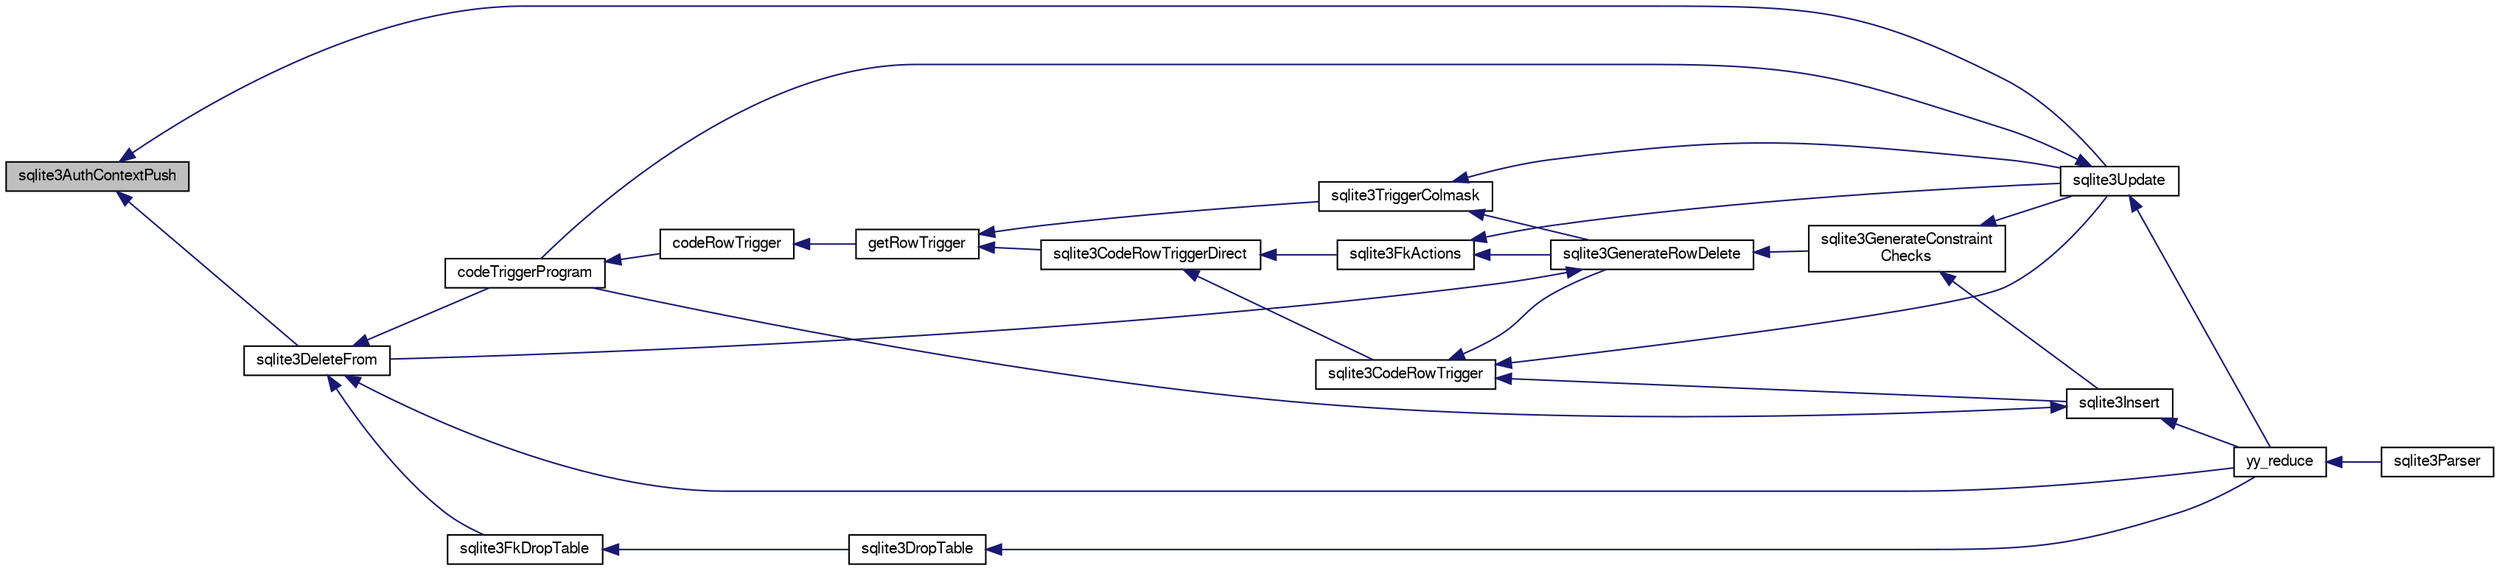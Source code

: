 digraph "sqlite3AuthContextPush"
{
  edge [fontname="FreeSans",fontsize="10",labelfontname="FreeSans",labelfontsize="10"];
  node [fontname="FreeSans",fontsize="10",shape=record];
  rankdir="LR";
  Node424691 [label="sqlite3AuthContextPush",height=0.2,width=0.4,color="black", fillcolor="grey75", style="filled", fontcolor="black"];
  Node424691 -> Node424692 [dir="back",color="midnightblue",fontsize="10",style="solid",fontname="FreeSans"];
  Node424692 [label="sqlite3DeleteFrom",height=0.2,width=0.4,color="black", fillcolor="white", style="filled",URL="$sqlite3_8c.html#ab9b4b45349188b49eabb23f94608a091"];
  Node424692 -> Node424693 [dir="back",color="midnightblue",fontsize="10",style="solid",fontname="FreeSans"];
  Node424693 [label="sqlite3FkDropTable",height=0.2,width=0.4,color="black", fillcolor="white", style="filled",URL="$sqlite3_8c.html#a1218c6fc74e89152ceaa4760e82f5ef9"];
  Node424693 -> Node424694 [dir="back",color="midnightblue",fontsize="10",style="solid",fontname="FreeSans"];
  Node424694 [label="sqlite3DropTable",height=0.2,width=0.4,color="black", fillcolor="white", style="filled",URL="$sqlite3_8c.html#a5534f77364b5568783c0e50db3c9defb"];
  Node424694 -> Node424695 [dir="back",color="midnightblue",fontsize="10",style="solid",fontname="FreeSans"];
  Node424695 [label="yy_reduce",height=0.2,width=0.4,color="black", fillcolor="white", style="filled",URL="$sqlite3_8c.html#a7c419a9b25711c666a9a2449ef377f14"];
  Node424695 -> Node424696 [dir="back",color="midnightblue",fontsize="10",style="solid",fontname="FreeSans"];
  Node424696 [label="sqlite3Parser",height=0.2,width=0.4,color="black", fillcolor="white", style="filled",URL="$sqlite3_8c.html#a0327d71a5fabe0b6a343d78a2602e72a"];
  Node424692 -> Node424697 [dir="back",color="midnightblue",fontsize="10",style="solid",fontname="FreeSans"];
  Node424697 [label="codeTriggerProgram",height=0.2,width=0.4,color="black", fillcolor="white", style="filled",URL="$sqlite3_8c.html#a120801f59d9281d201d2ff4b2606836e"];
  Node424697 -> Node424698 [dir="back",color="midnightblue",fontsize="10",style="solid",fontname="FreeSans"];
  Node424698 [label="codeRowTrigger",height=0.2,width=0.4,color="black", fillcolor="white", style="filled",URL="$sqlite3_8c.html#a463cea5aaaf388b560b206570a0022fc"];
  Node424698 -> Node424699 [dir="back",color="midnightblue",fontsize="10",style="solid",fontname="FreeSans"];
  Node424699 [label="getRowTrigger",height=0.2,width=0.4,color="black", fillcolor="white", style="filled",URL="$sqlite3_8c.html#a69626ef20b540d1a2b19cf56f3f45689"];
  Node424699 -> Node424700 [dir="back",color="midnightblue",fontsize="10",style="solid",fontname="FreeSans"];
  Node424700 [label="sqlite3CodeRowTriggerDirect",height=0.2,width=0.4,color="black", fillcolor="white", style="filled",URL="$sqlite3_8c.html#ad92829f9001bcf89a0299dad5a48acd4"];
  Node424700 -> Node424701 [dir="back",color="midnightblue",fontsize="10",style="solid",fontname="FreeSans"];
  Node424701 [label="sqlite3FkActions",height=0.2,width=0.4,color="black", fillcolor="white", style="filled",URL="$sqlite3_8c.html#a39159bd1623724946c22355ba7f3ef90"];
  Node424701 -> Node424702 [dir="back",color="midnightblue",fontsize="10",style="solid",fontname="FreeSans"];
  Node424702 [label="sqlite3GenerateRowDelete",height=0.2,width=0.4,color="black", fillcolor="white", style="filled",URL="$sqlite3_8c.html#a2c76cbf3027fc18fdbb8cb4cd96b77d9"];
  Node424702 -> Node424692 [dir="back",color="midnightblue",fontsize="10",style="solid",fontname="FreeSans"];
  Node424702 -> Node424703 [dir="back",color="midnightblue",fontsize="10",style="solid",fontname="FreeSans"];
  Node424703 [label="sqlite3GenerateConstraint\lChecks",height=0.2,width=0.4,color="black", fillcolor="white", style="filled",URL="$sqlite3_8c.html#aef639c1e6a0c0a67ca6e7690ad931bd2"];
  Node424703 -> Node424704 [dir="back",color="midnightblue",fontsize="10",style="solid",fontname="FreeSans"];
  Node424704 [label="sqlite3Insert",height=0.2,width=0.4,color="black", fillcolor="white", style="filled",URL="$sqlite3_8c.html#a5b17c9c2000bae6bdff8e6be48d7dc2b"];
  Node424704 -> Node424697 [dir="back",color="midnightblue",fontsize="10",style="solid",fontname="FreeSans"];
  Node424704 -> Node424695 [dir="back",color="midnightblue",fontsize="10",style="solid",fontname="FreeSans"];
  Node424703 -> Node424705 [dir="back",color="midnightblue",fontsize="10",style="solid",fontname="FreeSans"];
  Node424705 [label="sqlite3Update",height=0.2,width=0.4,color="black", fillcolor="white", style="filled",URL="$sqlite3_8c.html#ac5aa67c46e8cc8174566fabe6809fafa"];
  Node424705 -> Node424697 [dir="back",color="midnightblue",fontsize="10",style="solid",fontname="FreeSans"];
  Node424705 -> Node424695 [dir="back",color="midnightblue",fontsize="10",style="solid",fontname="FreeSans"];
  Node424701 -> Node424705 [dir="back",color="midnightblue",fontsize="10",style="solid",fontname="FreeSans"];
  Node424700 -> Node424706 [dir="back",color="midnightblue",fontsize="10",style="solid",fontname="FreeSans"];
  Node424706 [label="sqlite3CodeRowTrigger",height=0.2,width=0.4,color="black", fillcolor="white", style="filled",URL="$sqlite3_8c.html#a37f21393c74de4d01b16761ee9abacd9"];
  Node424706 -> Node424702 [dir="back",color="midnightblue",fontsize="10",style="solid",fontname="FreeSans"];
  Node424706 -> Node424704 [dir="back",color="midnightblue",fontsize="10",style="solid",fontname="FreeSans"];
  Node424706 -> Node424705 [dir="back",color="midnightblue",fontsize="10",style="solid",fontname="FreeSans"];
  Node424699 -> Node424707 [dir="back",color="midnightblue",fontsize="10",style="solid",fontname="FreeSans"];
  Node424707 [label="sqlite3TriggerColmask",height=0.2,width=0.4,color="black", fillcolor="white", style="filled",URL="$sqlite3_8c.html#acace8e99e37ae5e84ea03c65e820c540"];
  Node424707 -> Node424702 [dir="back",color="midnightblue",fontsize="10",style="solid",fontname="FreeSans"];
  Node424707 -> Node424705 [dir="back",color="midnightblue",fontsize="10",style="solid",fontname="FreeSans"];
  Node424692 -> Node424695 [dir="back",color="midnightblue",fontsize="10",style="solid",fontname="FreeSans"];
  Node424691 -> Node424705 [dir="back",color="midnightblue",fontsize="10",style="solid",fontname="FreeSans"];
}

